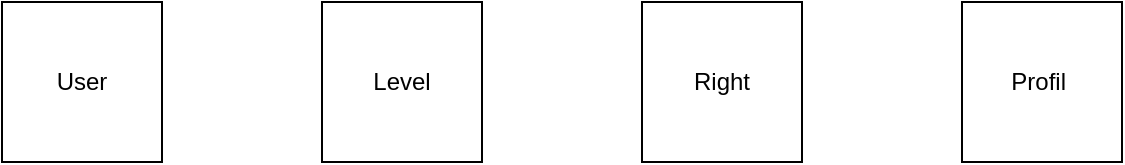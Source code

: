 <mxfile version="15.0.2" type="github">
  <diagram id="RwO-vhuOEqbl5PTomTV0" name="Page-1">
    <mxGraphModel dx="2066" dy="1186" grid="1" gridSize="10" guides="1" tooltips="1" connect="1" arrows="1" fold="1" page="1" pageScale="1" pageWidth="827" pageHeight="1169" math="0" shadow="0">
      <root>
        <mxCell id="0" />
        <mxCell id="1" parent="0" />
        <mxCell id="ZOgMDWVroYp7U6uVNT-8-1" value="User" style="whiteSpace=wrap;html=1;aspect=fixed;" vertex="1" parent="1">
          <mxGeometry x="150" y="260" width="80" height="80" as="geometry" />
        </mxCell>
        <mxCell id="ZOgMDWVroYp7U6uVNT-8-2" value="Profil&amp;nbsp;" style="whiteSpace=wrap;html=1;aspect=fixed;" vertex="1" parent="1">
          <mxGeometry x="630" y="260" width="80" height="80" as="geometry" />
        </mxCell>
        <mxCell id="ZOgMDWVroYp7U6uVNT-8-3" value="Right" style="whiteSpace=wrap;html=1;aspect=fixed;" vertex="1" parent="1">
          <mxGeometry x="470" y="260" width="80" height="80" as="geometry" />
        </mxCell>
        <mxCell id="ZOgMDWVroYp7U6uVNT-8-4" value="Level" style="whiteSpace=wrap;html=1;aspect=fixed;" vertex="1" parent="1">
          <mxGeometry x="310" y="260" width="80" height="80" as="geometry" />
        </mxCell>
      </root>
    </mxGraphModel>
  </diagram>
</mxfile>
